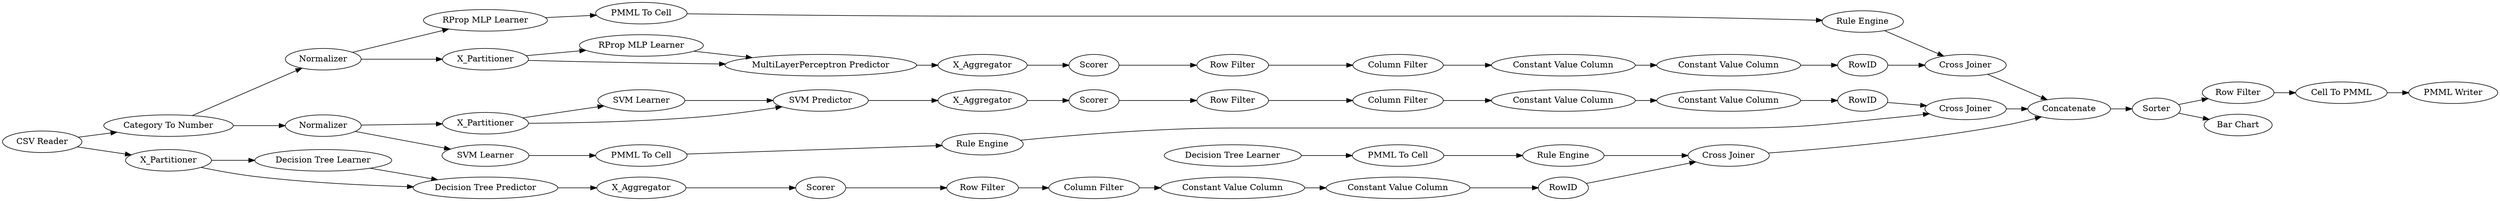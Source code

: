 digraph {
	295 -> 298
	53 -> 54
	297 -> 298
	312 -> 310
	303 -> 304
	7 -> 40
	39 -> 2
	309 -> 311
	34 -> 38
	313 -> 60
	305 -> 300
	301 -> 33
	9 -> 294
	28 -> 321
	31 -> 32
	39 -> 35
	301 -> 295
	308 -> 300
	314 -> 315
	307 -> 308
	33 -> 307
	290 -> 292
	316 -> 317
	32 -> 7
	315 -> 319
	295 -> 297
	296 -> 41
	309 -> 312
	35 -> 22
	40 -> 9
	22 -> 34
	306 -> 303
	302 -> 306
	311 -> 312
	52 -> 59
	41 -> 302
	62 -> 309
	310 -> 314
	54 -> 61
	62 -> 58
	317 -> 318
	298 -> 296
	58 -> 39
	319 -> 316
	58 -> 301
	320 -> 28
	318 -> 313
	52 -> 53
	38 -> 60
	304 -> 305
	300 -> 60
	294 -> 290
	2 -> 32
	292 -> 293
	293 -> 38
	60 -> 52
	2 -> 31
	321 -> 313
	306 [label="Column Filter"]
	292 [label="Constant Value Column"]
	7 [label=X_Aggregator]
	307 [label="PMML To Cell"]
	308 [label="Rule Engine"]
	9 [label="Row Filter"]
	302 [label="Row Filter"]
	304 [label="Constant Value Column"]
	52 [label=Sorter]
	58 [label="Category To Number"]
	295 [label=X_Partitioner]
	313 [label="Cross Joiner"]
	290 [label="Constant Value Column"]
	315 [label="Row Filter"]
	41 [label=Scorer]
	316 [label="Constant Value Column"]
	31 [label="RProp MLP Learner"]
	311 [label="Decision Tree Learner"]
	54 [label="Cell To PMML"]
	309 [label=X_Partitioner]
	59 [label="Bar Chart"]
	319 [label="Column Filter"]
	294 [label="Column Filter"]
	310 [label=X_Aggregator]
	22 [label="PMML To Cell"]
	53 [label="Row Filter"]
	296 [label=X_Aggregator]
	28 [label="PMML To Cell"]
	293 [label=RowID]
	321 [label="Rule Engine"]
	61 [label="PMML Writer"]
	301 [label=Normalizer]
	298 [label="SVM Predictor"]
	38 [label="Cross Joiner"]
	60 [label=Concatenate]
	317 [label="Constant Value Column"]
	314 [label=Scorer]
	35 [label="RProp MLP Learner"]
	34 [label="Rule Engine"]
	318 [label=RowID]
	62 [label="CSV Reader"]
	312 [label="Decision Tree Predictor"]
	303 [label="Constant Value Column"]
	300 [label="Cross Joiner"]
	305 [label=RowID]
	40 [label=Scorer]
	39 [label=Normalizer]
	33 [label="SVM Learner"]
	32 [label="MultiLayerPerceptron Predictor"]
	2 [label=X_Partitioner]
	297 [label="SVM Learner"]
	320 [label="Decision Tree Learner"]
	rankdir=LR
}
